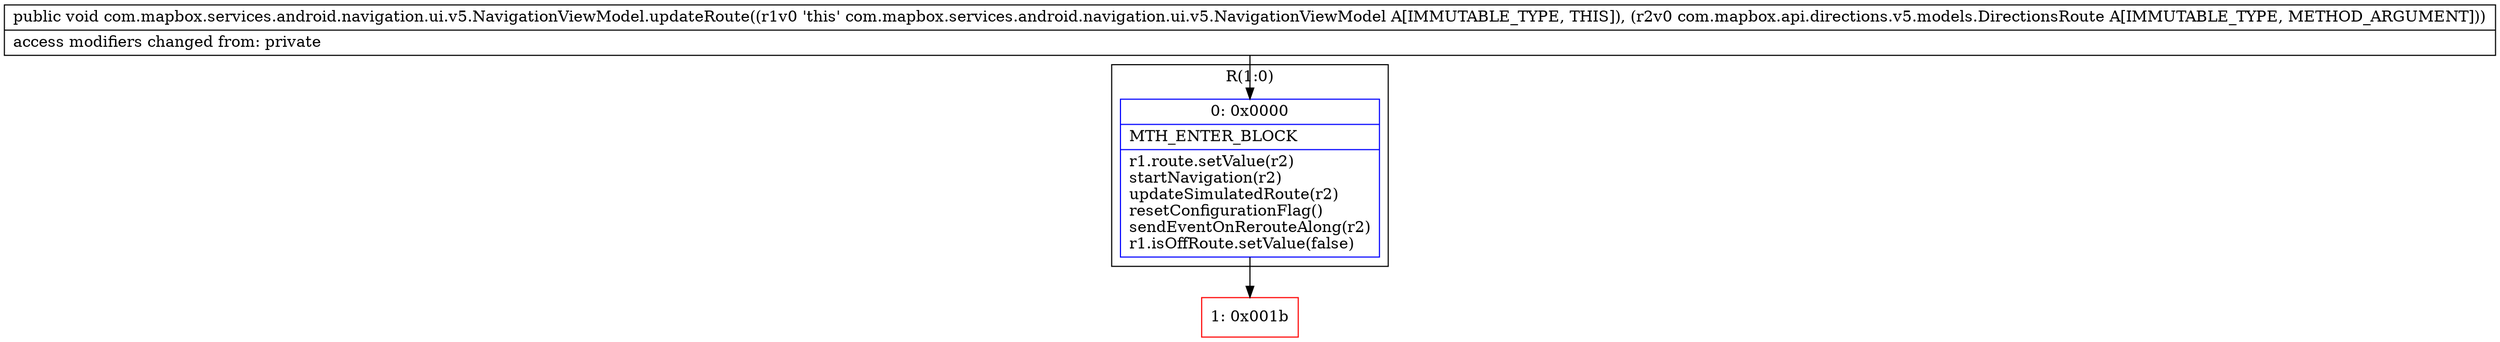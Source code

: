 digraph "CFG forcom.mapbox.services.android.navigation.ui.v5.NavigationViewModel.updateRoute(Lcom\/mapbox\/api\/directions\/v5\/models\/DirectionsRoute;)V" {
subgraph cluster_Region_907167457 {
label = "R(1:0)";
node [shape=record,color=blue];
Node_0 [shape=record,label="{0\:\ 0x0000|MTH_ENTER_BLOCK\l|r1.route.setValue(r2)\lstartNavigation(r2)\lupdateSimulatedRoute(r2)\lresetConfigurationFlag()\lsendEventOnRerouteAlong(r2)\lr1.isOffRoute.setValue(false)\l}"];
}
Node_1 [shape=record,color=red,label="{1\:\ 0x001b}"];
MethodNode[shape=record,label="{public void com.mapbox.services.android.navigation.ui.v5.NavigationViewModel.updateRoute((r1v0 'this' com.mapbox.services.android.navigation.ui.v5.NavigationViewModel A[IMMUTABLE_TYPE, THIS]), (r2v0 com.mapbox.api.directions.v5.models.DirectionsRoute A[IMMUTABLE_TYPE, METHOD_ARGUMENT]))  | access modifiers changed from: private\l}"];
MethodNode -> Node_0;
Node_0 -> Node_1;
}


